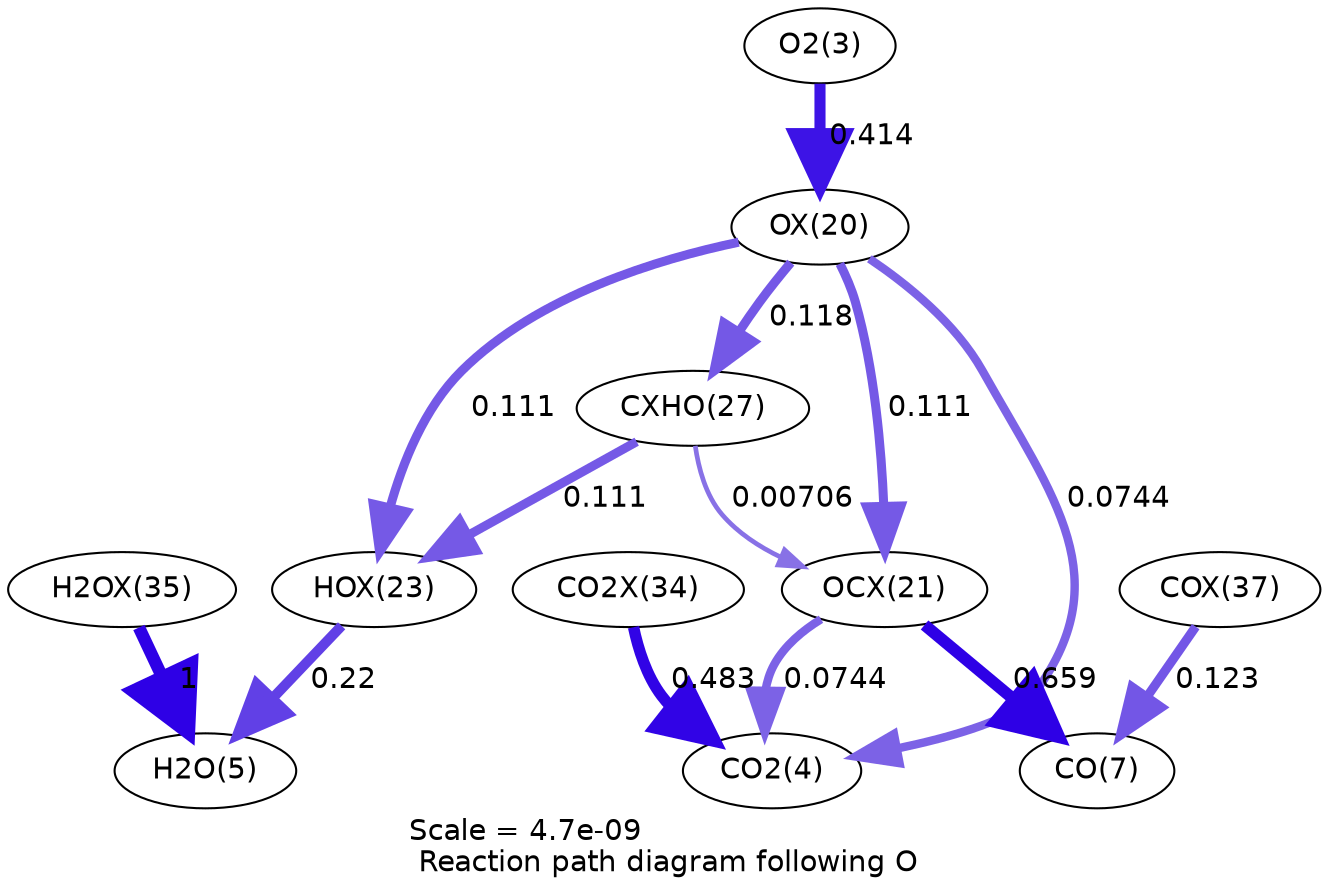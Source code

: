 digraph reaction_paths {
center=1;
s5 -> s23[fontname="Helvetica", penwidth=5.33, arrowsize=2.67, color="0.7, 0.914, 0.9"
, label=" 0.414"];
s23 -> s26[fontname="Helvetica", penwidth=4.34, arrowsize=2.17, color="0.7, 0.611, 0.9"
, label=" 0.111"];
s23 -> s29[fontname="Helvetica", penwidth=4.39, arrowsize=2.19, color="0.7, 0.618, 0.9"
, label=" 0.118"];
s23 -> s24[fontname="Helvetica", penwidth=4.34, arrowsize=2.17, color="0.7, 0.611, 0.9"
, label=" 0.111"];
s23 -> s6[fontname="Helvetica", penwidth=4.04, arrowsize=2.02, color="0.7, 0.574, 0.9"
, label=" 0.0744"];
s26 -> s7[fontname="Helvetica", penwidth=4.86, arrowsize=2.43, color="0.7, 0.72, 0.9"
, label=" 0.22"];
s29 -> s26[fontname="Helvetica", penwidth=4.34, arrowsize=2.17, color="0.7, 0.611, 0.9"
, label=" 0.111"];
s32 -> s7[fontname="Helvetica", penwidth=6, arrowsize=3, color="0.7, 1.5, 0.9"
, label=" 1"];
s29 -> s24[fontname="Helvetica", penwidth=2.26, arrowsize=1.13, color="0.7, 0.507, 0.9"
, label=" 0.00706"];
s24 -> s9[fontname="Helvetica", penwidth=5.68, arrowsize=2.84, color="0.7, 1.16, 0.9"
, label=" 0.659"];
s34 -> s9[fontname="Helvetica", penwidth=4.42, arrowsize=2.21, color="0.7, 0.623, 0.9"
, label=" 0.123"];
s24 -> s6[fontname="Helvetica", penwidth=4.04, arrowsize=2.02, color="0.7, 0.574, 0.9"
, label=" 0.0744"];
s31 -> s6[fontname="Helvetica", penwidth=5.45, arrowsize=2.72, color="0.7, 0.983, 0.9"
, label=" 0.483"];
s5 [ fontname="Helvetica", label="O2(3)"];
s6 [ fontname="Helvetica", label="CO2(4)"];
s7 [ fontname="Helvetica", label="H2O(5)"];
s9 [ fontname="Helvetica", label="CO(7)"];
s23 [ fontname="Helvetica", label="OX(20)"];
s24 [ fontname="Helvetica", label="OCX(21)"];
s26 [ fontname="Helvetica", label="HOX(23)"];
s29 [ fontname="Helvetica", label="CXHO(27)"];
s31 [ fontname="Helvetica", label="CO2X(34)"];
s32 [ fontname="Helvetica", label="H2OX(35)"];
s34 [ fontname="Helvetica", label="COX(37)"];
 label = "Scale = 4.7e-09\l Reaction path diagram following O";
 fontname = "Helvetica";
}
